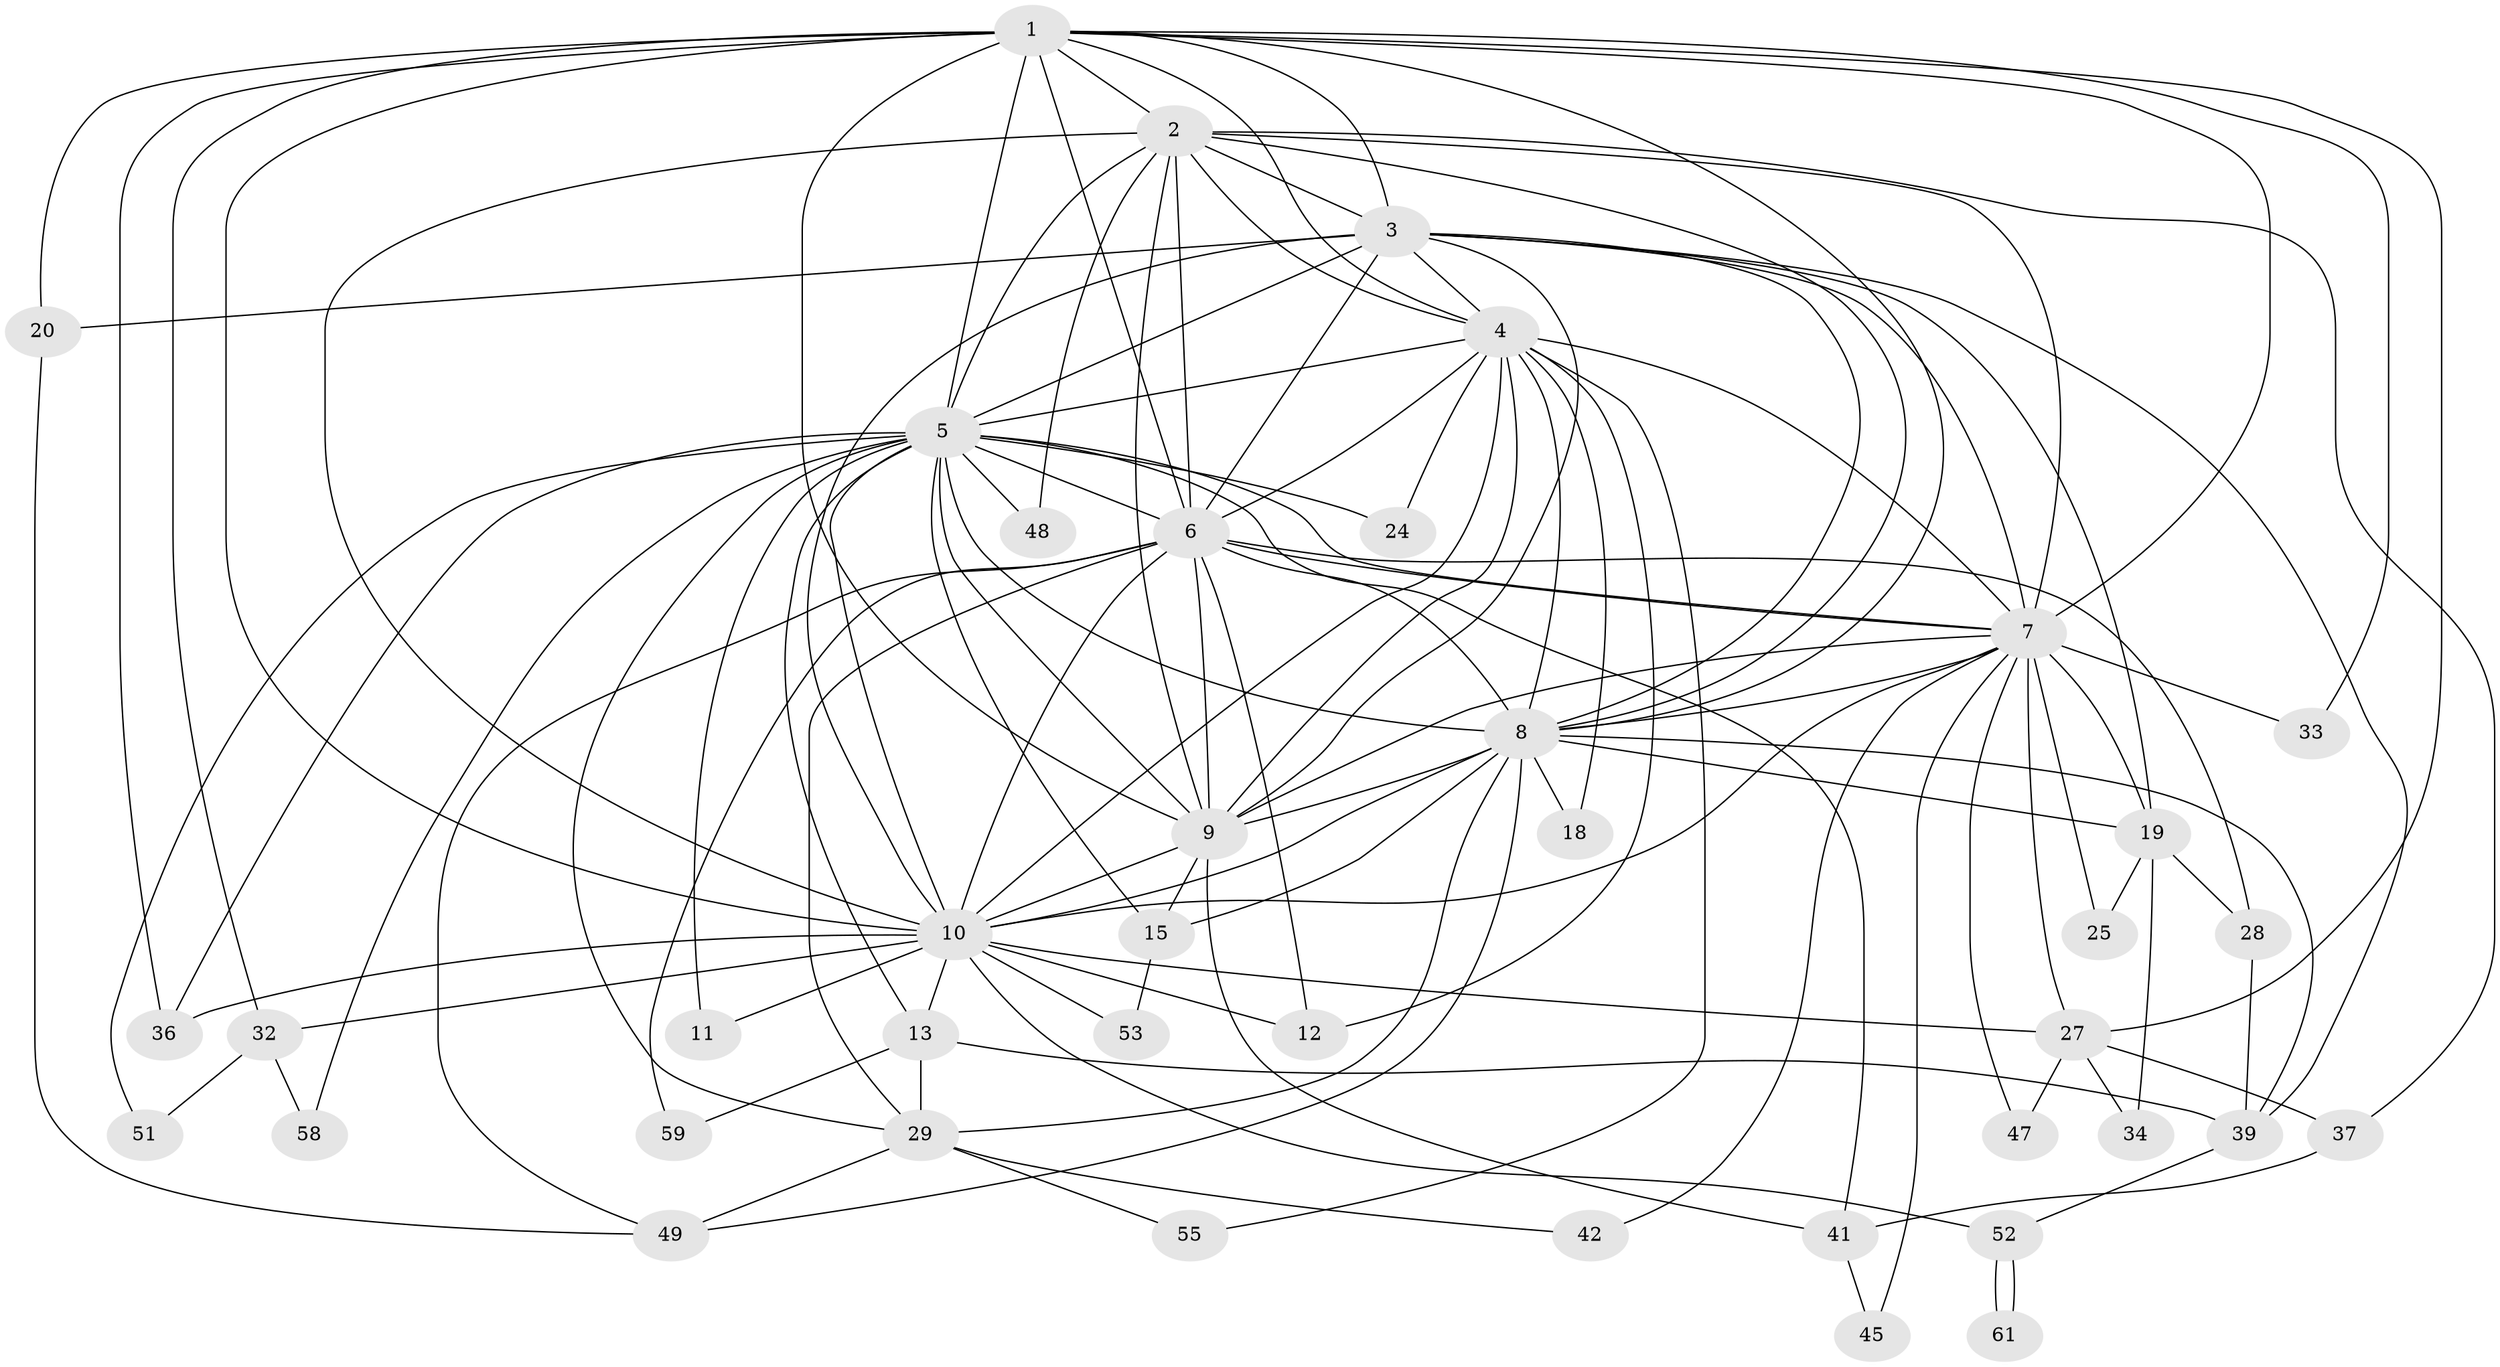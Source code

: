 // Generated by graph-tools (version 1.1) at 2025/23/03/03/25 07:23:42]
// undirected, 41 vertices, 119 edges
graph export_dot {
graph [start="1"]
  node [color=gray90,style=filled];
  1 [super="+38"];
  2 [super="+22"];
  3;
  4 [super="+16"];
  5 [super="+35"];
  6 [super="+17"];
  7 [super="+14"];
  8 [super="+26"];
  9;
  10 [super="+31"];
  11;
  12 [super="+21"];
  13 [super="+56"];
  15 [super="+30"];
  18;
  19 [super="+23"];
  20 [super="+60"];
  24;
  25;
  27 [super="+40"];
  28 [super="+54"];
  29 [super="+50"];
  32;
  33;
  34;
  36 [super="+43"];
  37;
  39 [super="+44"];
  41 [super="+46"];
  42;
  45;
  47;
  48;
  49 [super="+57"];
  51;
  52;
  53;
  55;
  58;
  59;
  61;
  1 -- 2;
  1 -- 3;
  1 -- 4;
  1 -- 5;
  1 -- 6;
  1 -- 7;
  1 -- 8;
  1 -- 9;
  1 -- 10 [weight=2];
  1 -- 20;
  1 -- 27;
  1 -- 32;
  1 -- 33;
  1 -- 36;
  2 -- 3 [weight=2];
  2 -- 4;
  2 -- 5 [weight=2];
  2 -- 6;
  2 -- 7;
  2 -- 8;
  2 -- 9;
  2 -- 10 [weight=2];
  2 -- 37;
  2 -- 48;
  3 -- 4;
  3 -- 5;
  3 -- 6 [weight=2];
  3 -- 7;
  3 -- 8;
  3 -- 9;
  3 -- 10;
  3 -- 19;
  3 -- 20;
  3 -- 39;
  4 -- 5;
  4 -- 6;
  4 -- 7;
  4 -- 8;
  4 -- 9 [weight=2];
  4 -- 10;
  4 -- 18;
  4 -- 24;
  4 -- 55;
  4 -- 12;
  5 -- 6;
  5 -- 7;
  5 -- 8;
  5 -- 9;
  5 -- 10;
  5 -- 11;
  5 -- 13;
  5 -- 15;
  5 -- 24;
  5 -- 36;
  5 -- 48;
  5 -- 51;
  5 -- 58;
  5 -- 41;
  5 -- 29;
  6 -- 7;
  6 -- 8;
  6 -- 9;
  6 -- 10;
  6 -- 12;
  6 -- 28;
  6 -- 29;
  6 -- 59;
  6 -- 49;
  7 -- 8;
  7 -- 9;
  7 -- 10;
  7 -- 25;
  7 -- 33;
  7 -- 42;
  7 -- 45;
  7 -- 47;
  7 -- 19;
  7 -- 27;
  8 -- 9;
  8 -- 10 [weight=2];
  8 -- 15;
  8 -- 18;
  8 -- 29;
  8 -- 39;
  8 -- 49;
  8 -- 19;
  9 -- 10;
  9 -- 41;
  9 -- 15;
  10 -- 11;
  10 -- 12;
  10 -- 13;
  10 -- 27;
  10 -- 32;
  10 -- 53;
  10 -- 36;
  10 -- 52;
  13 -- 39;
  13 -- 59;
  13 -- 29;
  15 -- 53;
  19 -- 25;
  19 -- 28;
  19 -- 34;
  20 -- 49;
  27 -- 34;
  27 -- 37;
  27 -- 47;
  28 -- 39;
  29 -- 42;
  29 -- 49;
  29 -- 55;
  32 -- 51;
  32 -- 58;
  37 -- 41;
  39 -- 52;
  41 -- 45;
  52 -- 61;
  52 -- 61;
}
